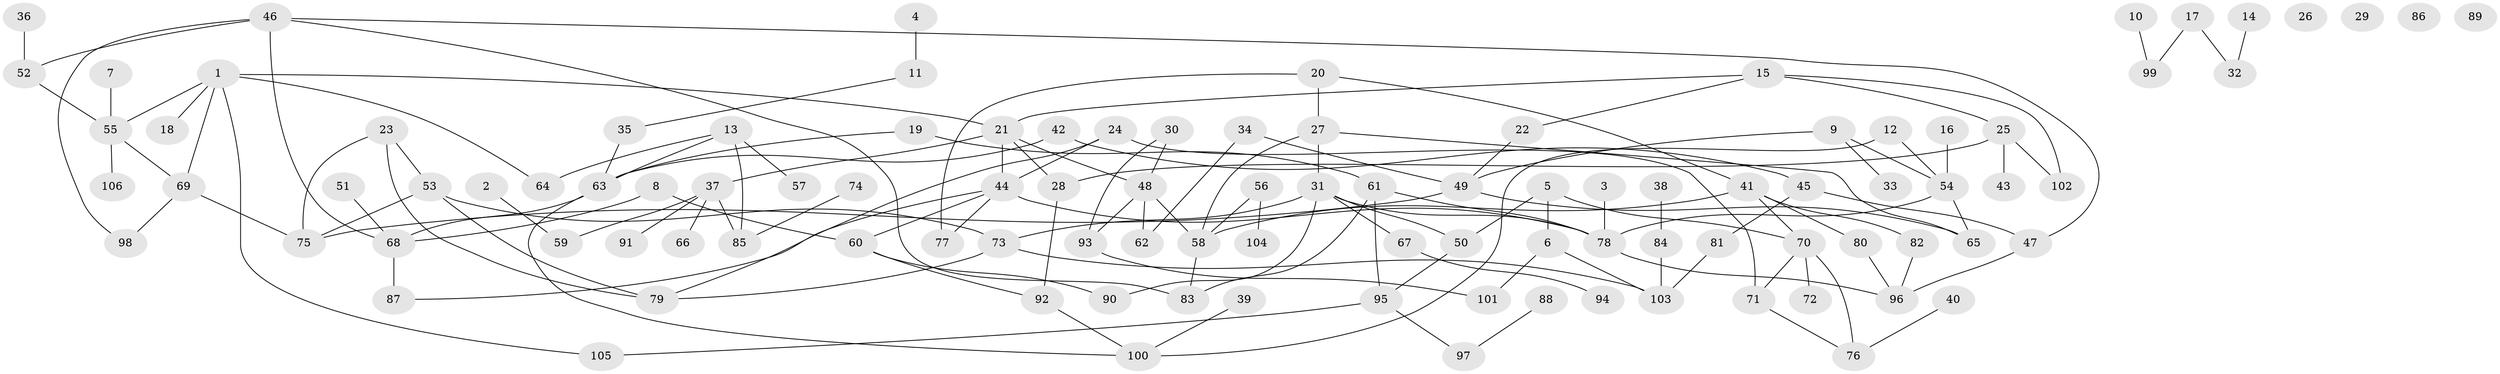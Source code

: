 // coarse degree distribution, {5: 0.06666666666666667, 6: 0.11666666666666667, 3: 0.18333333333333332, 1: 0.25, 2: 0.15, 4: 0.23333333333333334}
// Generated by graph-tools (version 1.1) at 2025/35/03/04/25 23:35:50]
// undirected, 106 vertices, 141 edges
graph export_dot {
  node [color=gray90,style=filled];
  1;
  2;
  3;
  4;
  5;
  6;
  7;
  8;
  9;
  10;
  11;
  12;
  13;
  14;
  15;
  16;
  17;
  18;
  19;
  20;
  21;
  22;
  23;
  24;
  25;
  26;
  27;
  28;
  29;
  30;
  31;
  32;
  33;
  34;
  35;
  36;
  37;
  38;
  39;
  40;
  41;
  42;
  43;
  44;
  45;
  46;
  47;
  48;
  49;
  50;
  51;
  52;
  53;
  54;
  55;
  56;
  57;
  58;
  59;
  60;
  61;
  62;
  63;
  64;
  65;
  66;
  67;
  68;
  69;
  70;
  71;
  72;
  73;
  74;
  75;
  76;
  77;
  78;
  79;
  80;
  81;
  82;
  83;
  84;
  85;
  86;
  87;
  88;
  89;
  90;
  91;
  92;
  93;
  94;
  95;
  96;
  97;
  98;
  99;
  100;
  101;
  102;
  103;
  104;
  105;
  106;
  1 -- 18;
  1 -- 21;
  1 -- 55;
  1 -- 64;
  1 -- 69;
  1 -- 105;
  2 -- 59;
  3 -- 78;
  4 -- 11;
  5 -- 6;
  5 -- 50;
  5 -- 70;
  6 -- 101;
  6 -- 103;
  7 -- 55;
  8 -- 60;
  8 -- 68;
  9 -- 33;
  9 -- 49;
  9 -- 54;
  10 -- 99;
  11 -- 35;
  12 -- 54;
  12 -- 100;
  13 -- 57;
  13 -- 63;
  13 -- 64;
  13 -- 85;
  14 -- 32;
  15 -- 21;
  15 -- 22;
  15 -- 25;
  15 -- 102;
  16 -- 54;
  17 -- 32;
  17 -- 99;
  19 -- 61;
  19 -- 63;
  20 -- 27;
  20 -- 41;
  20 -- 77;
  21 -- 28;
  21 -- 37;
  21 -- 44;
  21 -- 48;
  22 -- 49;
  23 -- 53;
  23 -- 75;
  23 -- 79;
  24 -- 44;
  24 -- 71;
  24 -- 79;
  25 -- 28;
  25 -- 43;
  25 -- 102;
  27 -- 31;
  27 -- 58;
  27 -- 65;
  28 -- 92;
  30 -- 48;
  30 -- 93;
  31 -- 50;
  31 -- 67;
  31 -- 73;
  31 -- 78;
  31 -- 90;
  34 -- 49;
  34 -- 62;
  35 -- 63;
  36 -- 52;
  37 -- 59;
  37 -- 66;
  37 -- 85;
  37 -- 91;
  38 -- 84;
  39 -- 100;
  40 -- 76;
  41 -- 58;
  41 -- 70;
  41 -- 80;
  41 -- 82;
  42 -- 45;
  42 -- 63;
  44 -- 60;
  44 -- 77;
  44 -- 78;
  44 -- 87;
  45 -- 47;
  45 -- 81;
  46 -- 47;
  46 -- 52;
  46 -- 68;
  46 -- 83;
  46 -- 98;
  47 -- 96;
  48 -- 58;
  48 -- 62;
  48 -- 93;
  49 -- 65;
  49 -- 75;
  50 -- 95;
  51 -- 68;
  52 -- 55;
  53 -- 73;
  53 -- 75;
  53 -- 79;
  54 -- 65;
  54 -- 78;
  55 -- 69;
  55 -- 106;
  56 -- 58;
  56 -- 104;
  58 -- 83;
  60 -- 90;
  60 -- 92;
  61 -- 78;
  61 -- 83;
  61 -- 95;
  63 -- 68;
  63 -- 100;
  67 -- 94;
  68 -- 87;
  69 -- 75;
  69 -- 98;
  70 -- 71;
  70 -- 72;
  70 -- 76;
  71 -- 76;
  73 -- 79;
  73 -- 103;
  74 -- 85;
  78 -- 96;
  80 -- 96;
  81 -- 103;
  82 -- 96;
  84 -- 103;
  88 -- 97;
  92 -- 100;
  93 -- 101;
  95 -- 97;
  95 -- 105;
}
